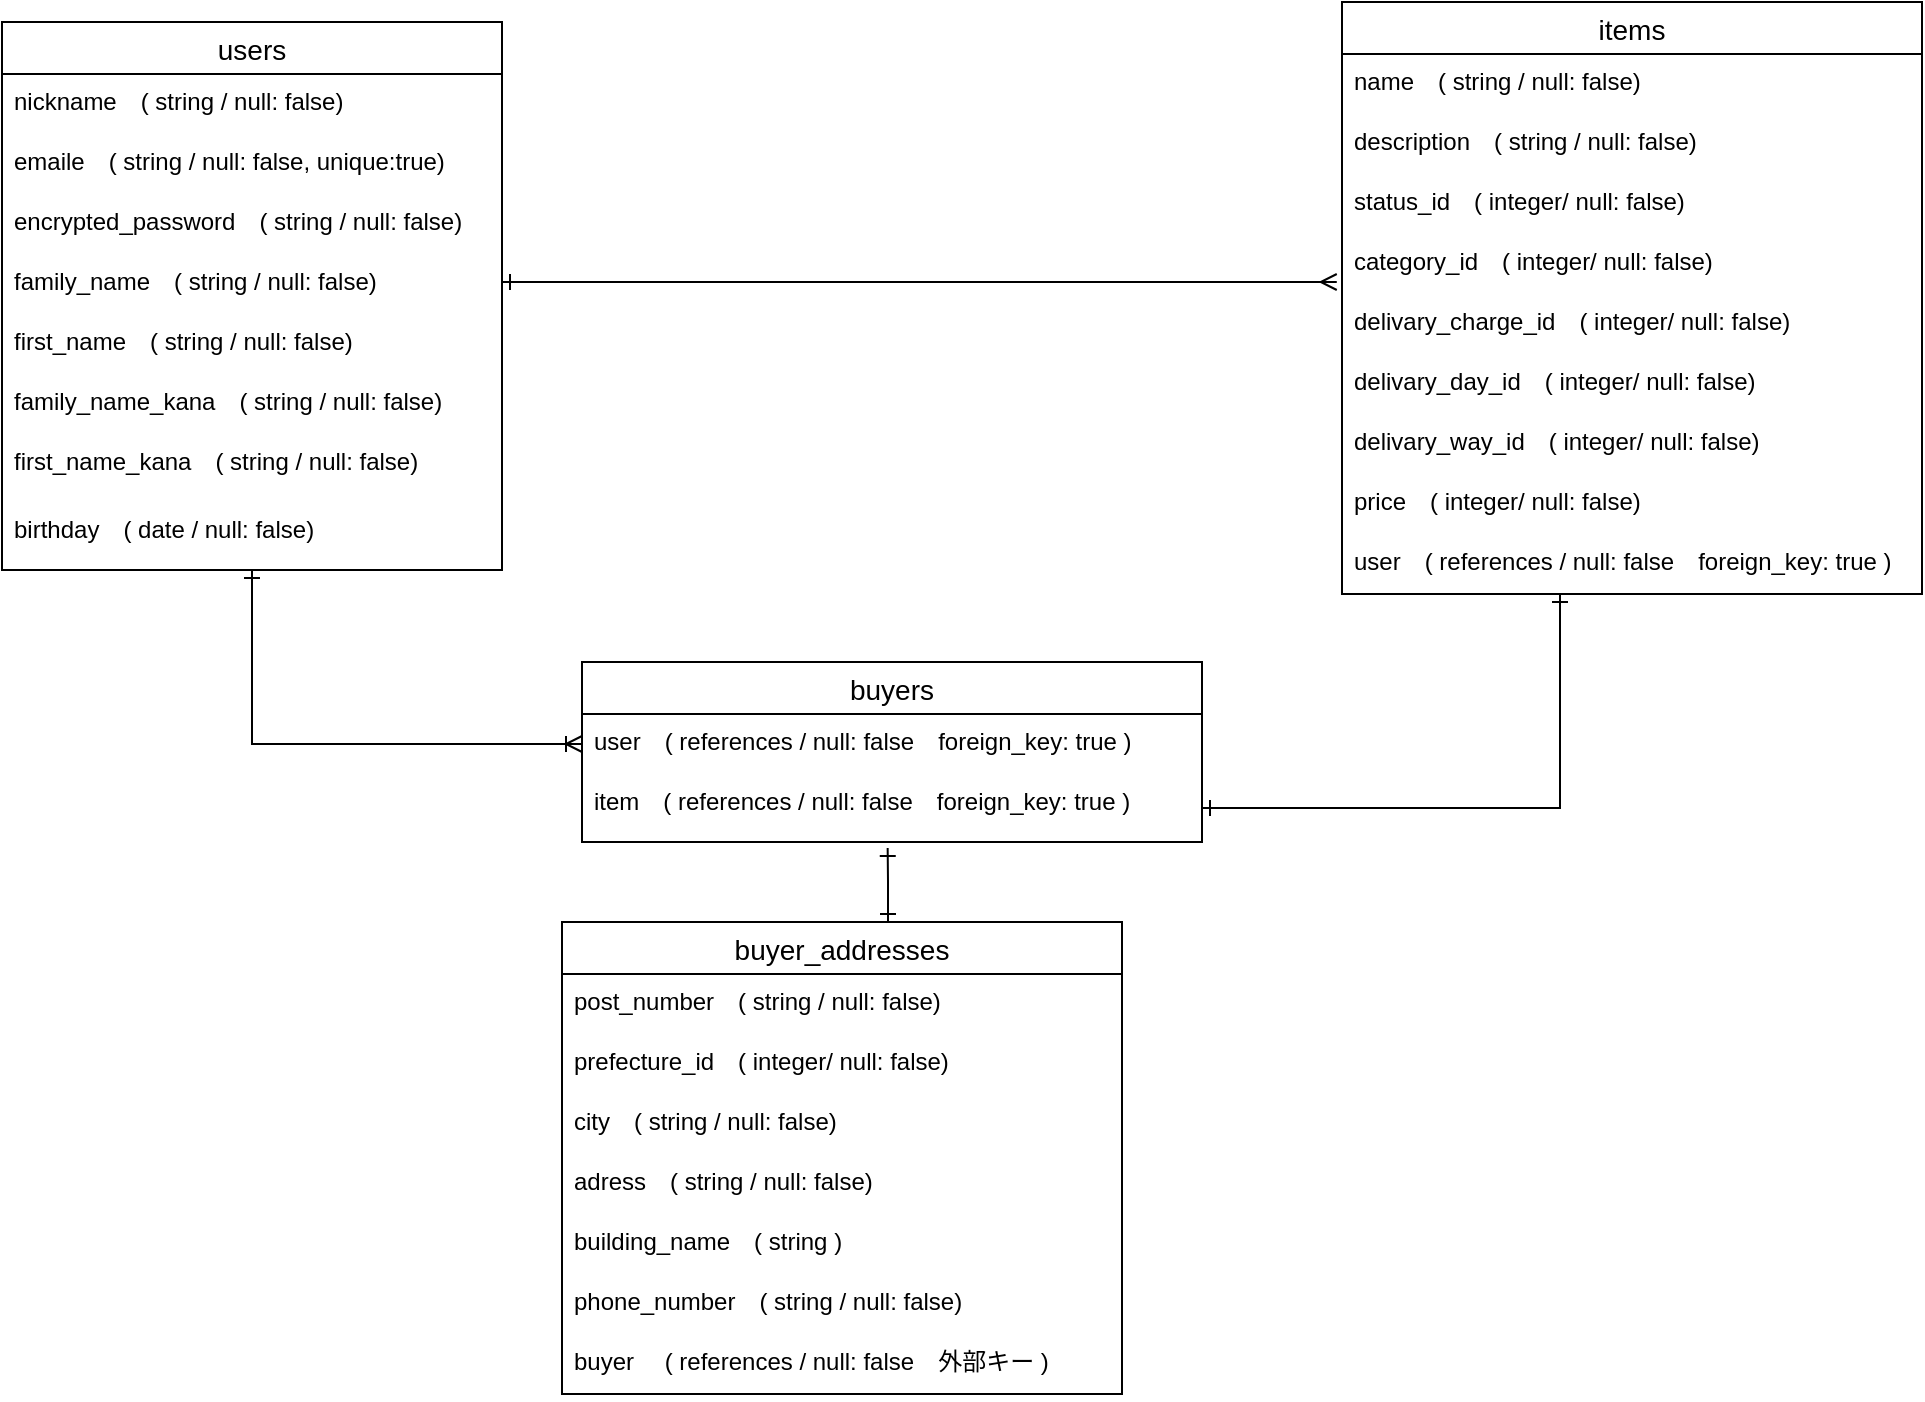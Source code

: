 <mxfile>
    <diagram id="WI-YV-FG64IV1VQsesbf" name="ページ1">
        <mxGraphModel dx="972" dy="680" grid="1" gridSize="10" guides="1" tooltips="1" connect="1" arrows="1" fold="1" page="1" pageScale="1" pageWidth="1169" pageHeight="827" math="0" shadow="0">
            <root>
                <mxCell id="0"/>
                <mxCell id="1" parent="0"/>
                <mxCell id="137" style="edgeStyle=orthogonalEdgeStyle;rounded=0;orthogonalLoop=1;jettySize=auto;html=1;fontSize=14;endArrow=ERmany;endFill=0;entryX=-0.009;entryY=0.8;entryDx=0;entryDy=0;entryPerimeter=0;startArrow=ERone;startFill=0;" parent="1" source="91" target="115" edge="1">
                    <mxGeometry relative="1" as="geometry">
                        <mxPoint x="870" y="198" as="targetPoint"/>
                        <Array as="points">
                            <mxPoint x="350" y="210"/>
                            <mxPoint x="350" y="210"/>
                        </Array>
                    </mxGeometry>
                </mxCell>
                <mxCell id="141" style="edgeStyle=orthogonalEdgeStyle;rounded=0;orthogonalLoop=1;jettySize=auto;html=1;fontSize=14;startArrow=ERone;startFill=0;endArrow=ERoneToMany;endFill=0;entryX=0;entryY=0.5;entryDx=0;entryDy=0;" parent="1" source="91" target="105" edge="1">
                    <mxGeometry relative="1" as="geometry">
                        <mxPoint x="350" y="480" as="targetPoint"/>
                        <Array as="points">
                            <mxPoint x="175" y="441"/>
                        </Array>
                    </mxGeometry>
                </mxCell>
                <mxCell id="91" value="users" style="swimlane;fontStyle=0;childLayout=stackLayout;horizontal=1;startSize=26;horizontalStack=0;resizeParent=1;resizeParentMax=0;resizeLast=0;collapsible=1;marginBottom=0;align=center;fontSize=14;shadow=0;" parent="1" vertex="1">
                    <mxGeometry x="50" y="80" width="250" height="274" as="geometry"/>
                </mxCell>
                <mxCell id="92" value="nickname　( string / null: false)" style="text;strokeColor=none;fillColor=none;spacingLeft=4;spacingRight=4;overflow=hidden;rotatable=0;points=[[0,0.5],[1,0.5]];portConstraint=eastwest;fontSize=12;" parent="91" vertex="1">
                    <mxGeometry y="26" width="250" height="30" as="geometry"/>
                </mxCell>
                <mxCell id="93" value="emaile　( string / null: false, unique:true)" style="text;strokeColor=none;fillColor=none;spacingLeft=4;spacingRight=4;overflow=hidden;rotatable=0;points=[[0,0.5],[1,0.5]];portConstraint=eastwest;fontSize=12;" parent="91" vertex="1">
                    <mxGeometry y="56" width="250" height="30" as="geometry"/>
                </mxCell>
                <mxCell id="94" value="encrypted_password　( string / null: false)" style="text;strokeColor=none;fillColor=none;spacingLeft=4;spacingRight=4;overflow=hidden;rotatable=0;points=[[0,0.5],[1,0.5]];portConstraint=eastwest;fontSize=12;" parent="91" vertex="1">
                    <mxGeometry y="86" width="250" height="30" as="geometry"/>
                </mxCell>
                <mxCell id="107" value="family_name　( string / null: false)" style="text;strokeColor=none;fillColor=none;spacingLeft=4;spacingRight=4;overflow=hidden;rotatable=0;points=[[0,0.5],[1,0.5]];portConstraint=eastwest;fontSize=12;" parent="91" vertex="1">
                    <mxGeometry y="116" width="250" height="30" as="geometry"/>
                </mxCell>
                <mxCell id="108" value="first_name　( string / null: false)" style="text;strokeColor=none;fillColor=none;spacingLeft=4;spacingRight=4;overflow=hidden;rotatable=0;points=[[0,0.5],[1,0.5]];portConstraint=eastwest;fontSize=12;" parent="91" vertex="1">
                    <mxGeometry y="146" width="250" height="30" as="geometry"/>
                </mxCell>
                <mxCell id="109" value="family_name_kana　( string / null: false)" style="text;strokeColor=none;fillColor=none;spacingLeft=4;spacingRight=4;overflow=hidden;rotatable=0;points=[[0,0.5],[1,0.5]];portConstraint=eastwest;fontSize=12;" parent="91" vertex="1">
                    <mxGeometry y="176" width="250" height="30" as="geometry"/>
                </mxCell>
                <mxCell id="110" value="first_name_kana　( string / null: false)" style="text;strokeColor=none;fillColor=none;spacingLeft=4;spacingRight=4;overflow=hidden;rotatable=0;points=[[0,0.5],[1,0.5]];portConstraint=eastwest;fontSize=12;" parent="91" vertex="1">
                    <mxGeometry y="206" width="250" height="34" as="geometry"/>
                </mxCell>
                <mxCell id="150" value="birthday　( date / null: false)" style="text;strokeColor=none;fillColor=none;spacingLeft=4;spacingRight=4;overflow=hidden;rotatable=0;points=[[0,0.5],[1,0.5]];portConstraint=eastwest;fontSize=12;" vertex="1" parent="91">
                    <mxGeometry y="240" width="250" height="34" as="geometry"/>
                </mxCell>
                <mxCell id="144" style="edgeStyle=orthogonalEdgeStyle;rounded=0;orthogonalLoop=1;jettySize=auto;html=1;fontSize=14;startArrow=ERone;startFill=0;endArrow=ERone;endFill=0;entryX=1;entryY=0.5;entryDx=0;entryDy=0;" parent="1" source="95" target="106" edge="1">
                    <mxGeometry relative="1" as="geometry">
                        <mxPoint x="829" y="460" as="targetPoint"/>
                        <Array as="points">
                            <mxPoint x="829" y="473"/>
                        </Array>
                    </mxGeometry>
                </mxCell>
                <mxCell id="95" value="items" style="swimlane;fontStyle=0;childLayout=stackLayout;horizontal=1;startSize=26;horizontalStack=0;resizeParent=1;resizeParentMax=0;resizeLast=0;collapsible=1;marginBottom=0;align=center;fontSize=14;shadow=0;" parent="1" vertex="1">
                    <mxGeometry x="720" y="70" width="290" height="296" as="geometry"/>
                </mxCell>
                <mxCell id="96" value="name　( string / null: false)" style="text;strokeColor=none;fillColor=none;spacingLeft=4;spacingRight=4;overflow=hidden;rotatable=0;points=[[0,0.5],[1,0.5]];portConstraint=eastwest;fontSize=12;" parent="95" vertex="1">
                    <mxGeometry y="26" width="290" height="30" as="geometry"/>
                </mxCell>
                <mxCell id="97" value="description　( string / null: false)" style="text;strokeColor=none;fillColor=none;spacingLeft=4;spacingRight=4;overflow=hidden;rotatable=0;points=[[0,0.5],[1,0.5]];portConstraint=eastwest;fontSize=12;" parent="95" vertex="1">
                    <mxGeometry y="56" width="290" height="30" as="geometry"/>
                </mxCell>
                <mxCell id="98" value="status_id　( integer/ null: false)" style="text;strokeColor=none;fillColor=none;spacingLeft=4;spacingRight=4;overflow=hidden;rotatable=0;points=[[0,0.5],[1,0.5]];portConstraint=eastwest;fontSize=12;" parent="95" vertex="1">
                    <mxGeometry y="86" width="290" height="30" as="geometry"/>
                </mxCell>
                <mxCell id="115" value="category_id　( integer/ null: false)" style="text;strokeColor=none;fillColor=none;spacingLeft=4;spacingRight=4;overflow=hidden;rotatable=0;points=[[0,0.5],[1,0.5]];portConstraint=eastwest;fontSize=12;" parent="95" vertex="1">
                    <mxGeometry y="116" width="290" height="30" as="geometry"/>
                </mxCell>
                <mxCell id="121" value="delivary_charge_id　( integer/ null: false)&#10;　" style="text;strokeColor=none;fillColor=none;spacingLeft=4;spacingRight=4;overflow=hidden;rotatable=0;points=[[0,0.5],[1,0.5]];portConstraint=eastwest;fontSize=12;" parent="95" vertex="1">
                    <mxGeometry y="146" width="290" height="30" as="geometry"/>
                </mxCell>
                <mxCell id="122" value="delivary_day_id　( integer/ null: false)&#10;" style="text;strokeColor=none;fillColor=none;spacingLeft=4;spacingRight=4;overflow=hidden;rotatable=0;points=[[0,0.5],[1,0.5]];portConstraint=eastwest;fontSize=12;" parent="95" vertex="1">
                    <mxGeometry y="176" width="290" height="30" as="geometry"/>
                </mxCell>
                <mxCell id="123" value="delivary_way_id　( integer/ null: false)" style="text;strokeColor=none;fillColor=none;spacingLeft=4;spacingRight=4;overflow=hidden;rotatable=0;points=[[0,0.5],[1,0.5]];portConstraint=eastwest;fontSize=12;" parent="95" vertex="1">
                    <mxGeometry y="206" width="290" height="30" as="geometry"/>
                </mxCell>
                <mxCell id="124" value="price　( integer/ null: false)" style="text;strokeColor=none;fillColor=none;spacingLeft=4;spacingRight=4;overflow=hidden;rotatable=0;points=[[0,0.5],[1,0.5]];portConstraint=eastwest;fontSize=12;" parent="95" vertex="1">
                    <mxGeometry y="236" width="290" height="30" as="geometry"/>
                </mxCell>
                <mxCell id="146" value="user　( references / null: false　foreign_key: true )" style="text;strokeColor=none;fillColor=none;spacingLeft=4;spacingRight=4;overflow=hidden;rotatable=0;points=[[0,0.5],[1,0.5]];portConstraint=eastwest;fontSize=12;" vertex="1" parent="95">
                    <mxGeometry y="266" width="290" height="30" as="geometry"/>
                </mxCell>
                <mxCell id="145" style="edgeStyle=orthogonalEdgeStyle;rounded=0;orthogonalLoop=1;jettySize=auto;html=1;fontSize=14;startArrow=ERone;startFill=0;endArrow=ERone;endFill=0;entryX=0.493;entryY=1.088;entryDx=0;entryDy=0;entryPerimeter=0;" parent="1" source="99" edge="1" target="106">
                    <mxGeometry relative="1" as="geometry">
                        <mxPoint x="470" y="500" as="targetPoint"/>
                        <Array as="points">
                            <mxPoint x="493" y="510"/>
                            <mxPoint x="493" y="510"/>
                        </Array>
                    </mxGeometry>
                </mxCell>
                <mxCell id="99" value="buyer_addresses" style="swimlane;fontStyle=0;childLayout=stackLayout;horizontal=1;startSize=26;horizontalStack=0;resizeParent=1;resizeParentMax=0;resizeLast=0;collapsible=1;marginBottom=0;align=center;fontSize=14;shadow=0;" parent="1" vertex="1">
                    <mxGeometry x="330" y="530" width="280" height="236" as="geometry">
                        <mxRectangle x="350" y="591" width="140" height="26" as="alternateBounds"/>
                    </mxGeometry>
                </mxCell>
                <mxCell id="100" value="post_number　( string / null: false)" style="text;strokeColor=none;fillColor=none;spacingLeft=4;spacingRight=4;overflow=hidden;rotatable=0;points=[[0,0.5],[1,0.5]];portConstraint=eastwest;fontSize=12;" parent="99" vertex="1">
                    <mxGeometry y="26" width="280" height="30" as="geometry"/>
                </mxCell>
                <mxCell id="101" value="prefecture_id　( integer/ null: false)" style="text;strokeColor=none;fillColor=none;spacingLeft=4;spacingRight=4;overflow=hidden;rotatable=0;points=[[0,0.5],[1,0.5]];portConstraint=eastwest;fontSize=12;" parent="99" vertex="1">
                    <mxGeometry y="56" width="280" height="30" as="geometry"/>
                </mxCell>
                <mxCell id="102" value="city　( string / null: false)" style="text;strokeColor=none;fillColor=none;spacingLeft=4;spacingRight=4;overflow=hidden;rotatable=0;points=[[0,0.5],[1,0.5]];portConstraint=eastwest;fontSize=12;" parent="99" vertex="1">
                    <mxGeometry y="86" width="280" height="30" as="geometry"/>
                </mxCell>
                <mxCell id="111" value="adress　( string / null: false)" style="text;strokeColor=none;fillColor=none;spacingLeft=4;spacingRight=4;overflow=hidden;rotatable=0;points=[[0,0.5],[1,0.5]];portConstraint=eastwest;fontSize=12;" parent="99" vertex="1">
                    <mxGeometry y="116" width="280" height="30" as="geometry"/>
                </mxCell>
                <mxCell id="112" value="building_name　( string )" style="text;strokeColor=none;fillColor=none;spacingLeft=4;spacingRight=4;overflow=hidden;rotatable=0;points=[[0,0.5],[1,0.5]];portConstraint=eastwest;fontSize=12;" parent="99" vertex="1">
                    <mxGeometry y="146" width="280" height="30" as="geometry"/>
                </mxCell>
                <mxCell id="113" value="phone_number　( string / null: false)" style="text;strokeColor=none;fillColor=none;spacingLeft=4;spacingRight=4;overflow=hidden;rotatable=0;points=[[0,0.5],[1,0.5]];portConstraint=eastwest;fontSize=12;" parent="99" vertex="1">
                    <mxGeometry y="176" width="280" height="30" as="geometry"/>
                </mxCell>
                <mxCell id="114" value="buyer 　( references / null: false　外部キー )" style="text;strokeColor=none;fillColor=none;spacingLeft=4;spacingRight=4;overflow=hidden;rotatable=0;points=[[0,0.5],[1,0.5]];portConstraint=eastwest;fontSize=12;" parent="99" vertex="1">
                    <mxGeometry y="206" width="280" height="30" as="geometry"/>
                </mxCell>
                <mxCell id="103" value="buyers" style="swimlane;fontStyle=0;childLayout=stackLayout;horizontal=1;startSize=26;horizontalStack=0;resizeParent=1;resizeParentMax=0;resizeLast=0;collapsible=1;marginBottom=0;align=center;fontSize=14;shadow=0;" parent="1" vertex="1">
                    <mxGeometry x="340" y="400" width="310" height="90" as="geometry"/>
                </mxCell>
                <mxCell id="105" value="user　( references / null: false　foreign_key: true )" style="text;strokeColor=none;fillColor=none;spacingLeft=4;spacingRight=4;overflow=hidden;rotatable=0;points=[[0,0.5],[1,0.5]];portConstraint=eastwest;fontSize=12;" parent="103" vertex="1">
                    <mxGeometry y="26" width="310" height="30" as="geometry"/>
                </mxCell>
                <mxCell id="106" value="item　( references / null: false　foreign_key: true )" style="text;strokeColor=none;fillColor=none;spacingLeft=4;spacingRight=4;overflow=hidden;rotatable=0;points=[[0,0.5],[1,0.5]];portConstraint=eastwest;fontSize=12;" parent="103" vertex="1">
                    <mxGeometry y="56" width="310" height="34" as="geometry"/>
                </mxCell>
            </root>
        </mxGraphModel>
    </diagram>
</mxfile>